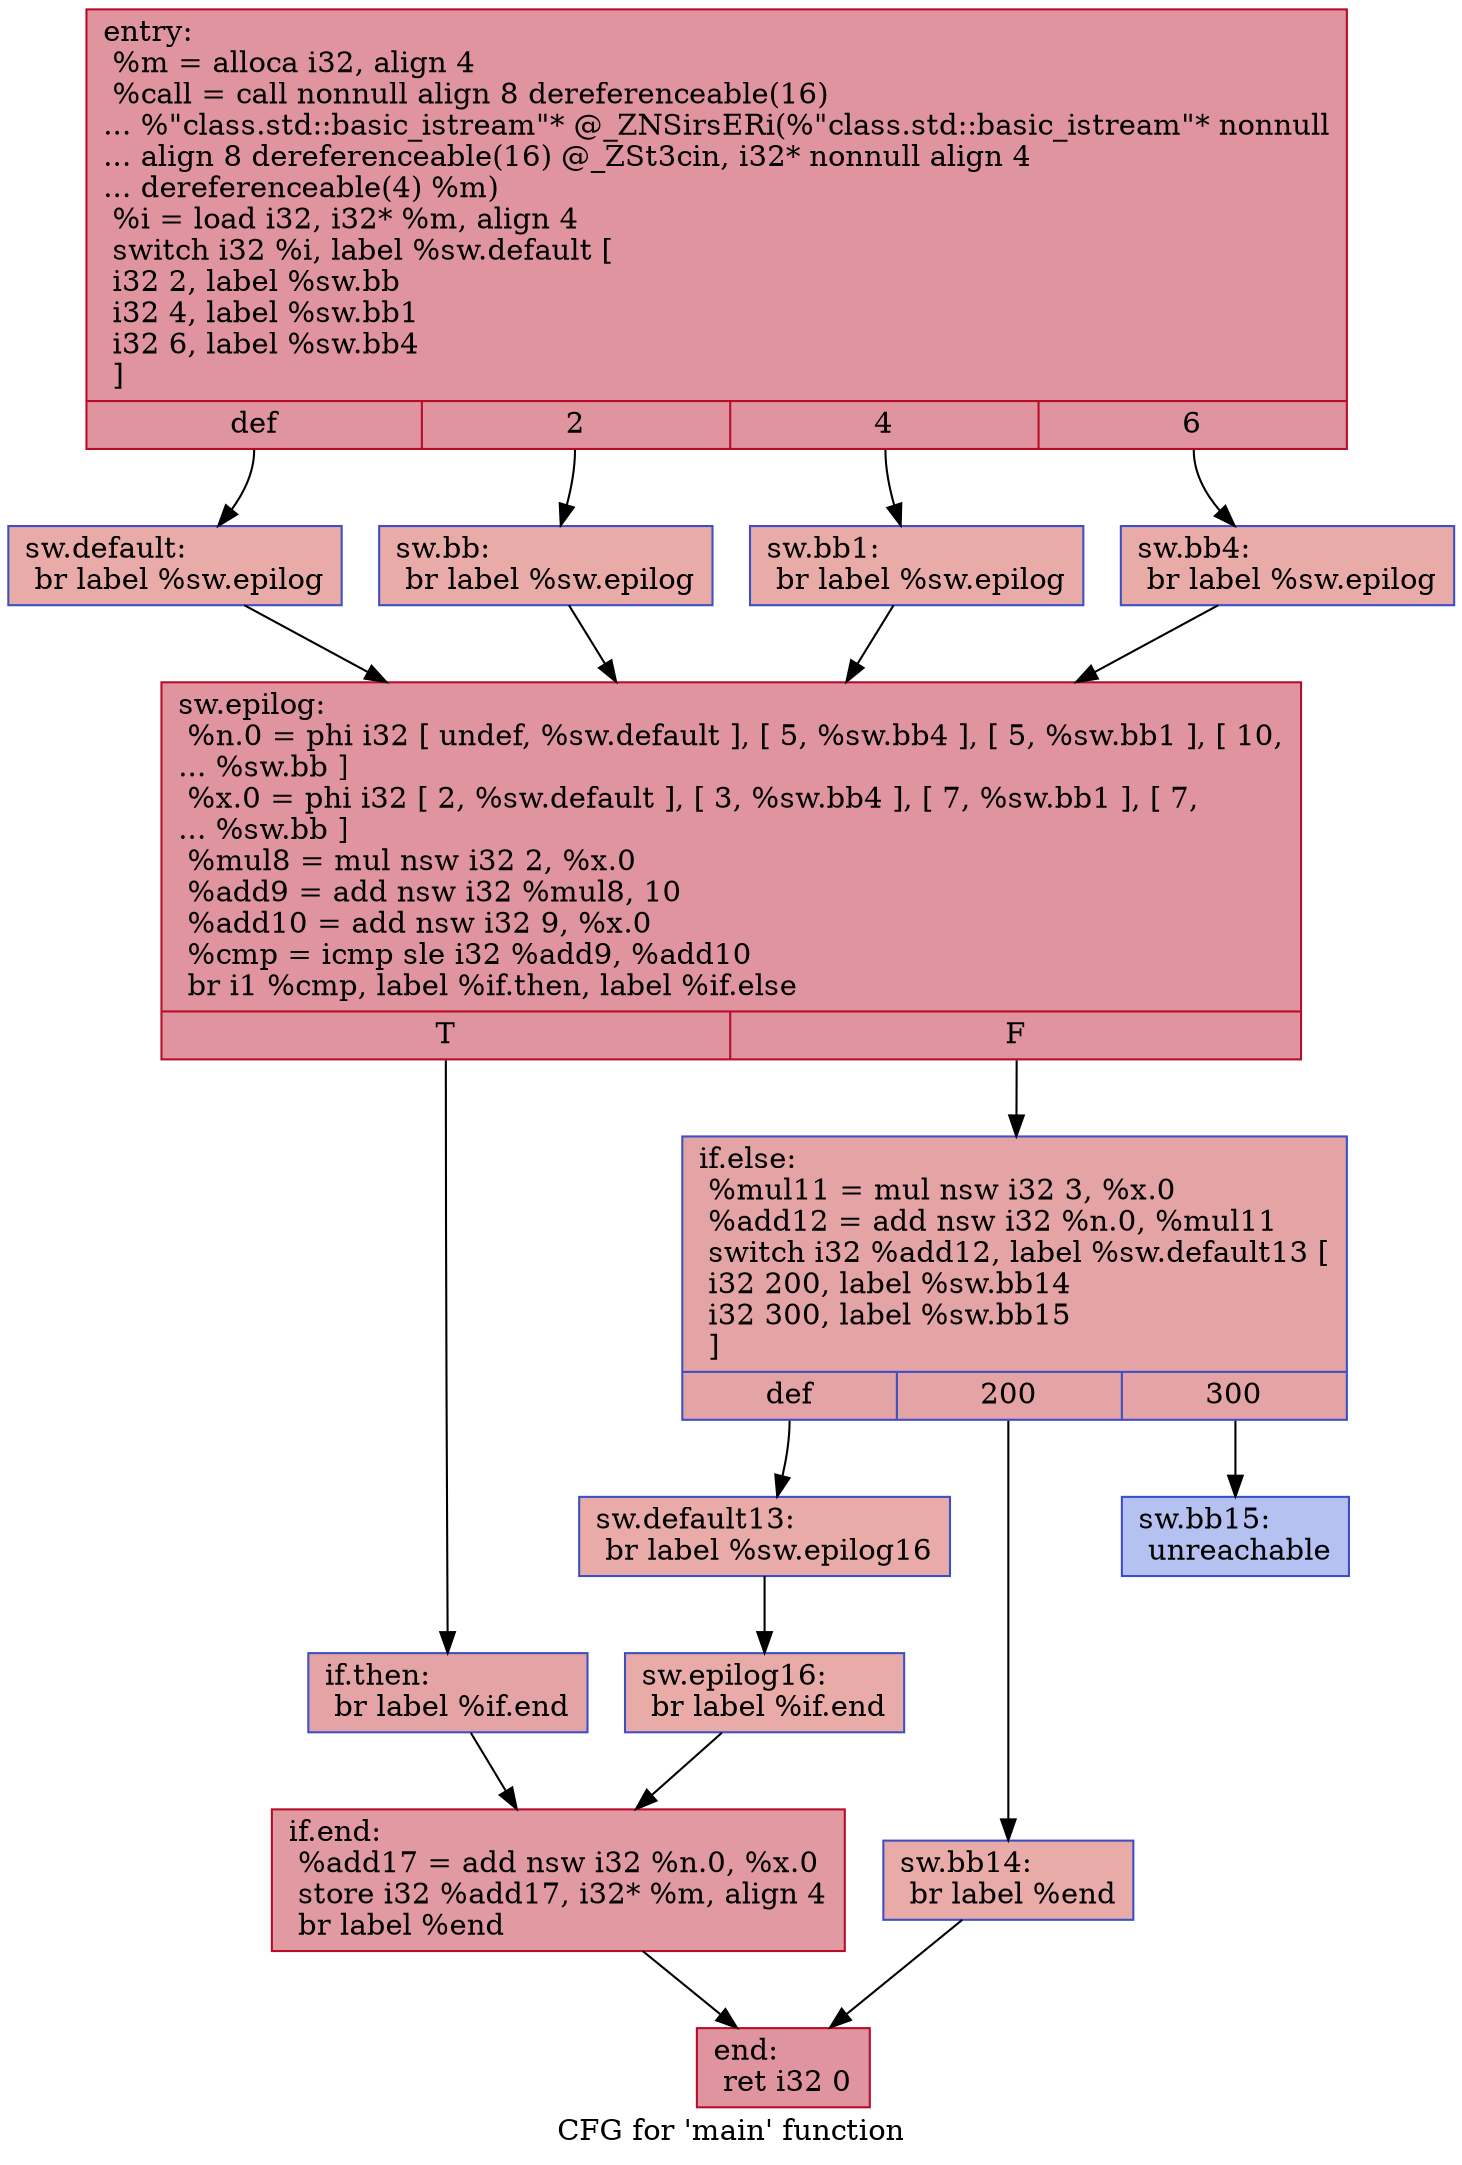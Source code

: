 digraph "CFG for 'main' function" {
	label="CFG for 'main' function";

	Node0x5645db460f50 [shape=record,color="#b70d28ff", style=filled, fillcolor="#b70d2870",label="{entry:\l  %m = alloca i32, align 4\l  %call = call nonnull align 8 dereferenceable(16)\l... %\"class.std::basic_istream\"* @_ZNSirsERi(%\"class.std::basic_istream\"* nonnull\l... align 8 dereferenceable(16) @_ZSt3cin, i32* nonnull align 4\l... dereferenceable(4) %m)\l  %i = load i32, i32* %m, align 4\l  switch i32 %i, label %sw.default [\l    i32 2, label %sw.bb\l    i32 4, label %sw.bb1\l    i32 6, label %sw.bb4\l  ]\l|{<s0>def|<s1>2|<s2>4|<s3>6}}"];
	Node0x5645db460f50:s0 -> Node0x5645db461390;
	Node0x5645db460f50:s1 -> Node0x5645db4614a0;
	Node0x5645db460f50:s2 -> Node0x5645db4615a0;
	Node0x5645db460f50:s3 -> Node0x5645db4616a0;
	Node0x5645db4614a0 [shape=record,color="#3d50c3ff", style=filled, fillcolor="#cc403a70",label="{sw.bb:                                            \l  br label %sw.epilog\l}"];
	Node0x5645db4614a0 -> Node0x5645db4617c0;
	Node0x5645db4615a0 [shape=record,color="#3d50c3ff", style=filled, fillcolor="#cc403a70",label="{sw.bb1:                                           \l  br label %sw.epilog\l}"];
	Node0x5645db4615a0 -> Node0x5645db4617c0;
	Node0x5645db4616a0 [shape=record,color="#3d50c3ff", style=filled, fillcolor="#cc403a70",label="{sw.bb4:                                           \l  br label %sw.epilog\l}"];
	Node0x5645db4616a0 -> Node0x5645db4617c0;
	Node0x5645db461390 [shape=record,color="#3d50c3ff", style=filled, fillcolor="#cc403a70",label="{sw.default:                                       \l  br label %sw.epilog\l}"];
	Node0x5645db461390 -> Node0x5645db4617c0;
	Node0x5645db4617c0 [shape=record,color="#b70d28ff", style=filled, fillcolor="#b70d2870",label="{sw.epilog:                                        \l  %n.0 = phi i32 [ undef, %sw.default ], [ 5, %sw.bb4 ], [ 5, %sw.bb1 ], [ 10,\l... %sw.bb ]\l  %x.0 = phi i32 [ 2, %sw.default ], [ 3, %sw.bb4 ], [ 7, %sw.bb1 ], [ 7,\l... %sw.bb ]\l  %mul8 = mul nsw i32 2, %x.0\l  %add9 = add nsw i32 %mul8, 10\l  %add10 = add nsw i32 9, %x.0\l  %cmp = icmp sle i32 %add9, %add10\l  br i1 %cmp, label %if.then, label %if.else\l|{<s0>T|<s1>F}}"];
	Node0x5645db4617c0:s0 -> Node0x5645db4625c0;
	Node0x5645db4617c0:s1 -> Node0x5645db462630;
	Node0x5645db4625c0 [shape=record,color="#3d50c3ff", style=filled, fillcolor="#c32e3170",label="{if.then:                                          \l  br label %if.end\l}"];
	Node0x5645db4625c0 -> Node0x5645db462750;
	Node0x5645db462630 [shape=record,color="#3d50c3ff", style=filled, fillcolor="#c32e3170",label="{if.else:                                          \l  %mul11 = mul nsw i32 3, %x.0\l  %add12 = add nsw i32 %n.0, %mul11\l  switch i32 %add12, label %sw.default13 [\l    i32 200, label %sw.bb14\l    i32 300, label %sw.bb15\l  ]\l|{<s0>def|<s1>200|<s2>300}}"];
	Node0x5645db462630:s0 -> Node0x5645db462990;
	Node0x5645db462630:s1 -> Node0x5645db462a40;
	Node0x5645db462630:s2 -> Node0x5645db462ae0;
	Node0x5645db462990 [shape=record,color="#3d50c3ff", style=filled, fillcolor="#cc403a70",label="{sw.default13:                                     \l  br label %sw.epilog16\l}"];
	Node0x5645db462990 -> Node0x5645db462c70;
	Node0x5645db462a40 [shape=record,color="#3d50c3ff", style=filled, fillcolor="#cc403a70",label="{sw.bb14:                                          \l  br label %end\l}"];
	Node0x5645db462a40 -> Node0x5645db462d60;
	Node0x5645db462ae0 [shape=record,color="#3d50c3ff", style=filled, fillcolor="#5572df70",label="{sw.bb15:                                          \l  unreachable\l}"];
	Node0x5645db462c70 [shape=record,color="#3d50c3ff", style=filled, fillcolor="#cc403a70",label="{sw.epilog16:                                      \l  br label %if.end\l}"];
	Node0x5645db462c70 -> Node0x5645db462750;
	Node0x5645db462750 [shape=record,color="#b70d28ff", style=filled, fillcolor="#bb1b2c70",label="{if.end:                                           \l  %add17 = add nsw i32 %n.0, %x.0\l  store i32 %add17, i32* %m, align 4\l  br label %end\l}"];
	Node0x5645db462750 -> Node0x5645db462d60;
	Node0x5645db462d60 [shape=record,color="#b70d28ff", style=filled, fillcolor="#b70d2870",label="{end:                                              \l  ret i32 0\l}"];
}
